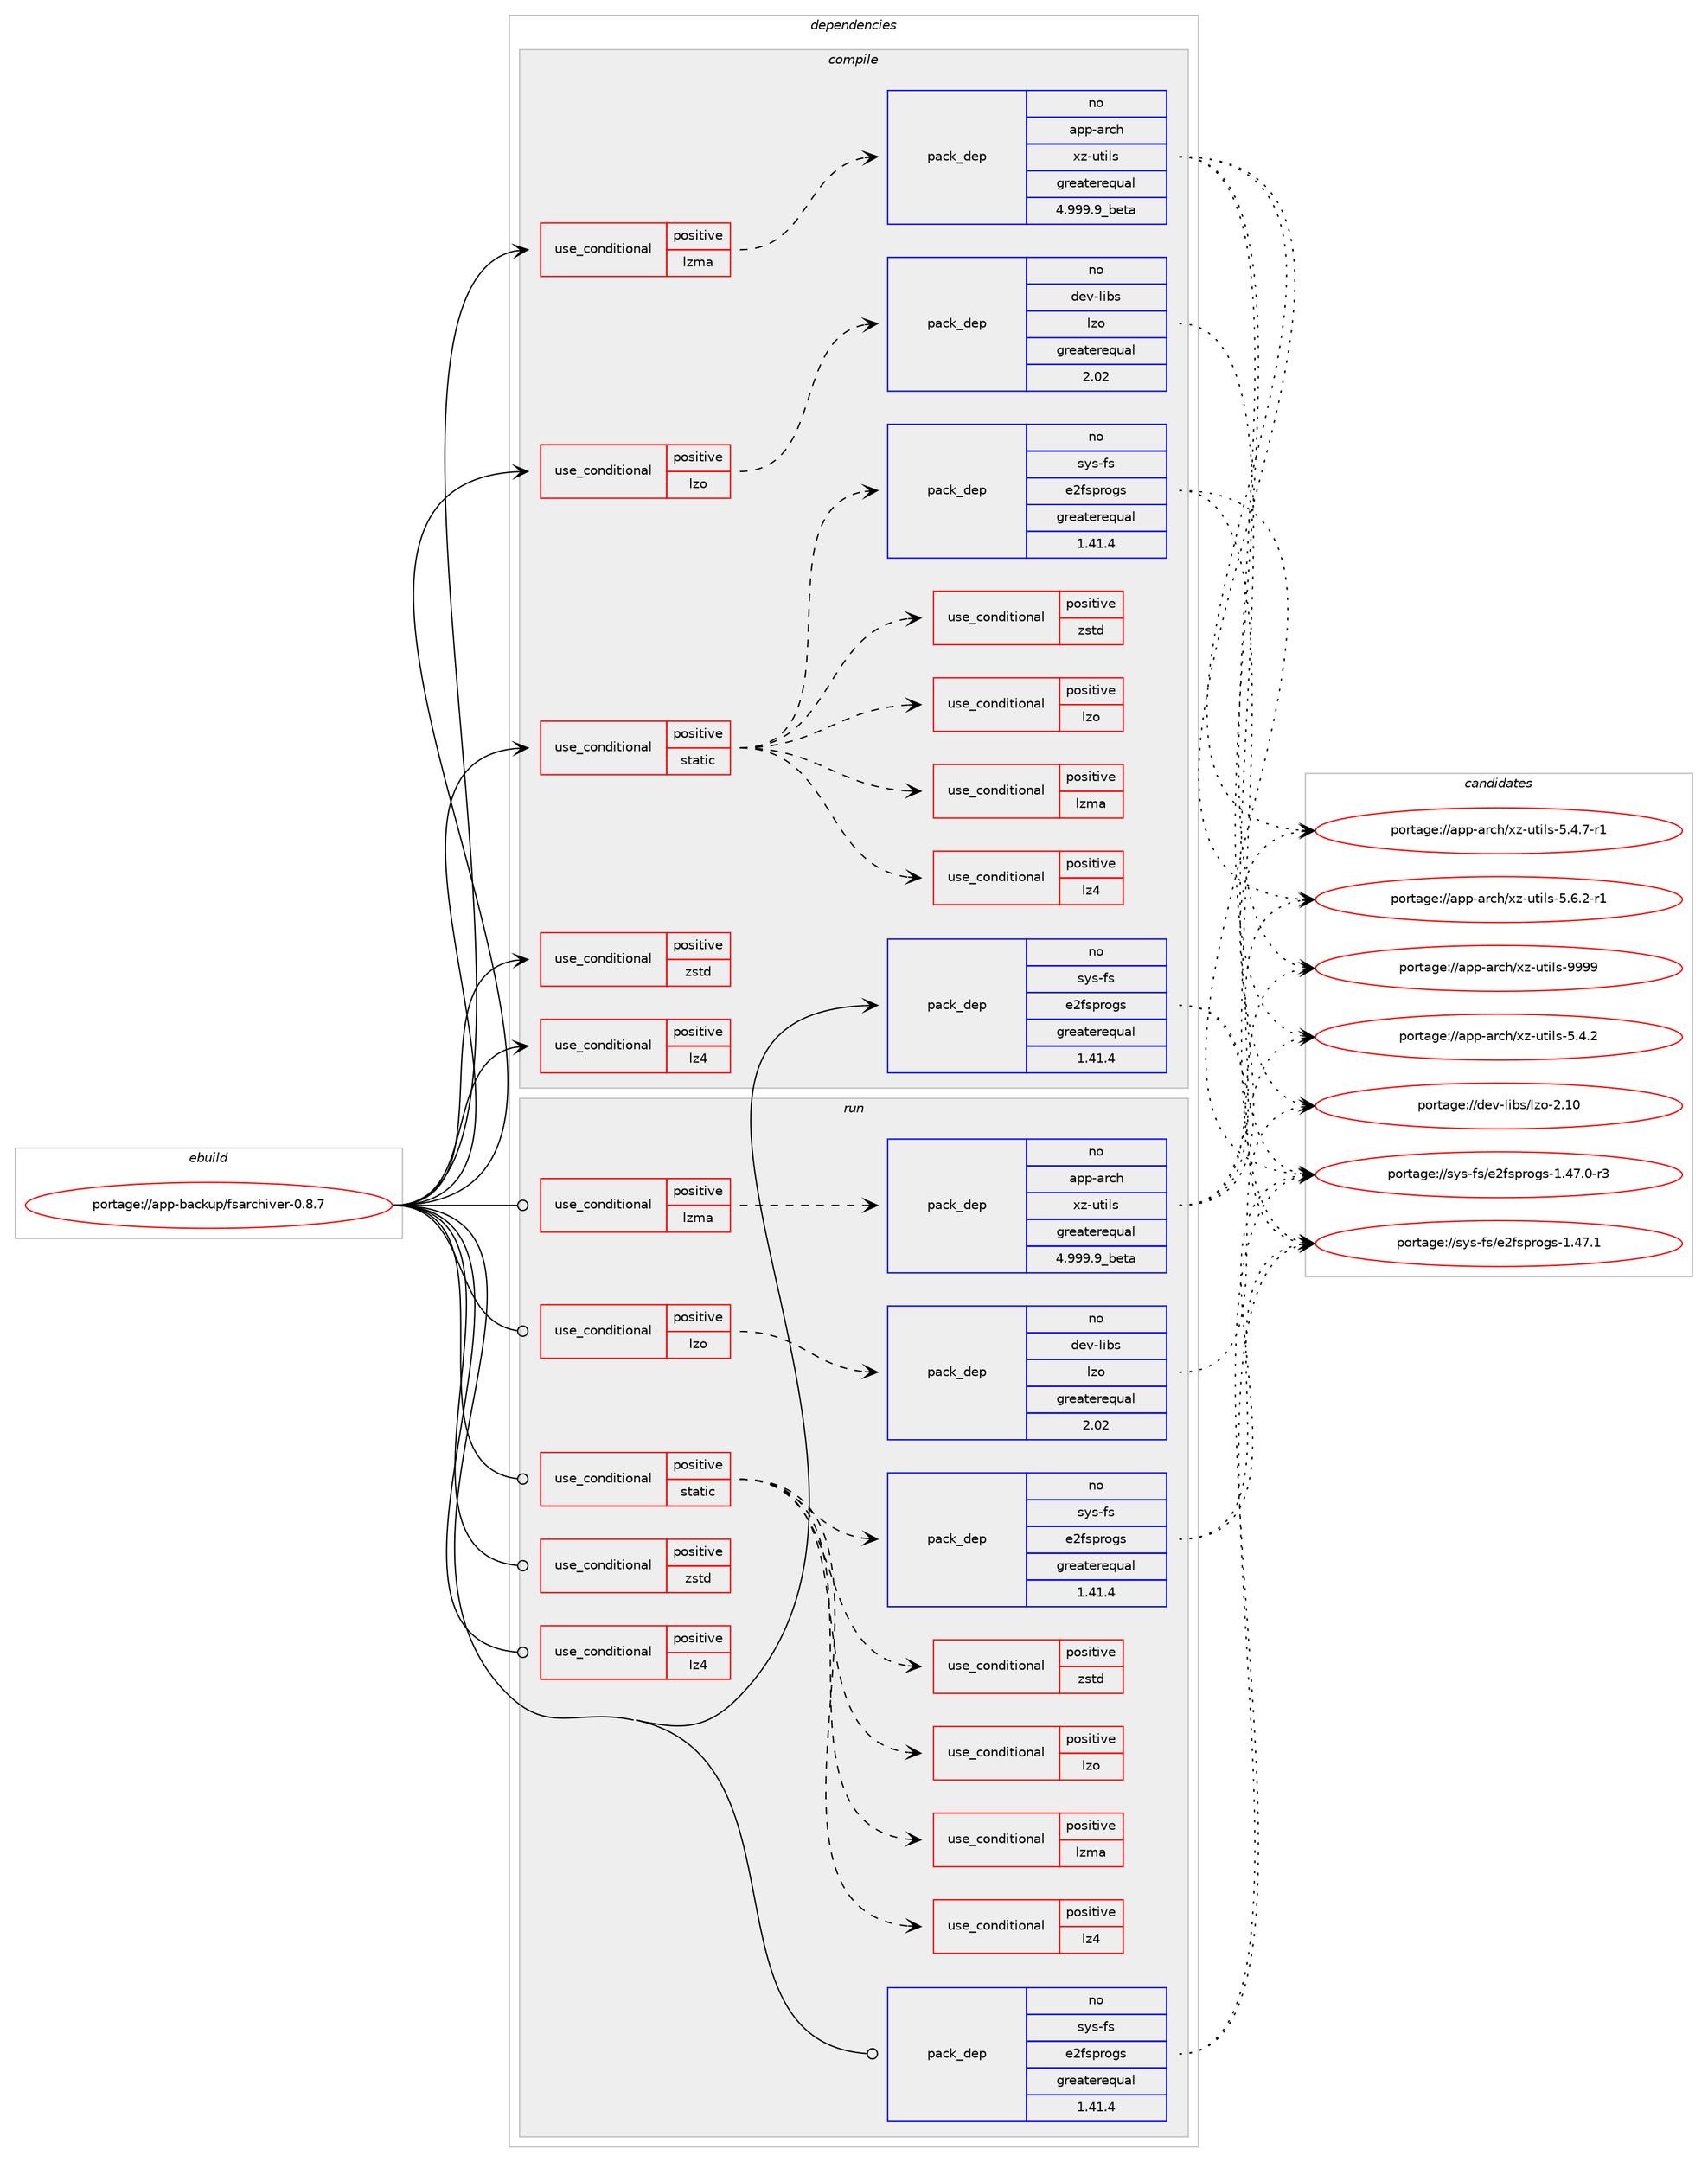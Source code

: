 digraph prolog {

# *************
# Graph options
# *************

newrank=true;
concentrate=true;
compound=true;
graph [rankdir=LR,fontname=Helvetica,fontsize=10,ranksep=1.5];#, ranksep=2.5, nodesep=0.2];
edge  [arrowhead=vee];
node  [fontname=Helvetica,fontsize=10];

# **********
# The ebuild
# **********

subgraph cluster_leftcol {
color=gray;
rank=same;
label=<<i>ebuild</i>>;
id [label="portage://app-backup/fsarchiver-0.8.7", color=red, width=4, href="../app-backup/fsarchiver-0.8.7.svg"];
}

# ****************
# The dependencies
# ****************

subgraph cluster_midcol {
color=gray;
label=<<i>dependencies</i>>;
subgraph cluster_compile {
fillcolor="#eeeeee";
style=filled;
label=<<i>compile</i>>;
subgraph cond2590 {
dependency3887 [label=<<TABLE BORDER="0" CELLBORDER="1" CELLSPACING="0" CELLPADDING="4"><TR><TD ROWSPAN="3" CELLPADDING="10">use_conditional</TD></TR><TR><TD>positive</TD></TR><TR><TD>lz4</TD></TR></TABLE>>, shape=none, color=red];
# *** BEGIN UNKNOWN DEPENDENCY TYPE (TODO) ***
# dependency3887 -> package_dependency(portage://app-backup/fsarchiver-0.8.7,install,no,app-arch,lz4,none,[,,],[],[])
# *** END UNKNOWN DEPENDENCY TYPE (TODO) ***

}
id:e -> dependency3887:w [weight=20,style="solid",arrowhead="vee"];
subgraph cond2591 {
dependency3888 [label=<<TABLE BORDER="0" CELLBORDER="1" CELLSPACING="0" CELLPADDING="4"><TR><TD ROWSPAN="3" CELLPADDING="10">use_conditional</TD></TR><TR><TD>positive</TD></TR><TR><TD>lzma</TD></TR></TABLE>>, shape=none, color=red];
subgraph pack1252 {
dependency3889 [label=<<TABLE BORDER="0" CELLBORDER="1" CELLSPACING="0" CELLPADDING="4" WIDTH="220"><TR><TD ROWSPAN="6" CELLPADDING="30">pack_dep</TD></TR><TR><TD WIDTH="110">no</TD></TR><TR><TD>app-arch</TD></TR><TR><TD>xz-utils</TD></TR><TR><TD>greaterequal</TD></TR><TR><TD>4.999.9_beta</TD></TR></TABLE>>, shape=none, color=blue];
}
dependency3888:e -> dependency3889:w [weight=20,style="dashed",arrowhead="vee"];
}
id:e -> dependency3888:w [weight=20,style="solid",arrowhead="vee"];
subgraph cond2592 {
dependency3890 [label=<<TABLE BORDER="0" CELLBORDER="1" CELLSPACING="0" CELLPADDING="4"><TR><TD ROWSPAN="3" CELLPADDING="10">use_conditional</TD></TR><TR><TD>positive</TD></TR><TR><TD>lzo</TD></TR></TABLE>>, shape=none, color=red];
subgraph pack1253 {
dependency3891 [label=<<TABLE BORDER="0" CELLBORDER="1" CELLSPACING="0" CELLPADDING="4" WIDTH="220"><TR><TD ROWSPAN="6" CELLPADDING="30">pack_dep</TD></TR><TR><TD WIDTH="110">no</TD></TR><TR><TD>dev-libs</TD></TR><TR><TD>lzo</TD></TR><TR><TD>greaterequal</TD></TR><TR><TD>2.02</TD></TR></TABLE>>, shape=none, color=blue];
}
dependency3890:e -> dependency3891:w [weight=20,style="dashed",arrowhead="vee"];
}
id:e -> dependency3890:w [weight=20,style="solid",arrowhead="vee"];
subgraph cond2593 {
dependency3892 [label=<<TABLE BORDER="0" CELLBORDER="1" CELLSPACING="0" CELLPADDING="4"><TR><TD ROWSPAN="3" CELLPADDING="10">use_conditional</TD></TR><TR><TD>positive</TD></TR><TR><TD>static</TD></TR></TABLE>>, shape=none, color=red];
# *** BEGIN UNKNOWN DEPENDENCY TYPE (TODO) ***
# dependency3892 -> package_dependency(portage://app-backup/fsarchiver-0.8.7,install,no,app-arch,bzip2,none,[,,],[],[use(enable(static-libs),none)])
# *** END UNKNOWN DEPENDENCY TYPE (TODO) ***

# *** BEGIN UNKNOWN DEPENDENCY TYPE (TODO) ***
# dependency3892 -> package_dependency(portage://app-backup/fsarchiver-0.8.7,install,no,dev-libs,libgcrypt,none,[,,],[slot(0),equal],[use(enable(static-libs),none)])
# *** END UNKNOWN DEPENDENCY TYPE (TODO) ***

# *** BEGIN UNKNOWN DEPENDENCY TYPE (TODO) ***
# dependency3892 -> package_dependency(portage://app-backup/fsarchiver-0.8.7,install,no,dev-libs,libgpg-error,none,[,,],[],[use(enable(static-libs),none)])
# *** END UNKNOWN DEPENDENCY TYPE (TODO) ***

# *** BEGIN UNKNOWN DEPENDENCY TYPE (TODO) ***
# dependency3892 -> package_dependency(portage://app-backup/fsarchiver-0.8.7,install,no,sys-apps,util-linux,none,[,,],[],[use(enable(static-libs),none)])
# *** END UNKNOWN DEPENDENCY TYPE (TODO) ***

subgraph pack1254 {
dependency3893 [label=<<TABLE BORDER="0" CELLBORDER="1" CELLSPACING="0" CELLPADDING="4" WIDTH="220"><TR><TD ROWSPAN="6" CELLPADDING="30">pack_dep</TD></TR><TR><TD WIDTH="110">no</TD></TR><TR><TD>sys-fs</TD></TR><TR><TD>e2fsprogs</TD></TR><TR><TD>greaterequal</TD></TR><TR><TD>1.41.4</TD></TR></TABLE>>, shape=none, color=blue];
}
dependency3892:e -> dependency3893:w [weight=20,style="dashed",arrowhead="vee"];
# *** BEGIN UNKNOWN DEPENDENCY TYPE (TODO) ***
# dependency3892 -> package_dependency(portage://app-backup/fsarchiver-0.8.7,install,no,sys-libs,zlib,none,[,,],[],[use(enable(static-libs),none)])
# *** END UNKNOWN DEPENDENCY TYPE (TODO) ***

subgraph cond2594 {
dependency3894 [label=<<TABLE BORDER="0" CELLBORDER="1" CELLSPACING="0" CELLPADDING="4"><TR><TD ROWSPAN="3" CELLPADDING="10">use_conditional</TD></TR><TR><TD>positive</TD></TR><TR><TD>lz4</TD></TR></TABLE>>, shape=none, color=red];
# *** BEGIN UNKNOWN DEPENDENCY TYPE (TODO) ***
# dependency3894 -> package_dependency(portage://app-backup/fsarchiver-0.8.7,install,no,app-arch,lz4,none,[,,],[],[use(enable(static-libs),none)])
# *** END UNKNOWN DEPENDENCY TYPE (TODO) ***

}
dependency3892:e -> dependency3894:w [weight=20,style="dashed",arrowhead="vee"];
subgraph cond2595 {
dependency3895 [label=<<TABLE BORDER="0" CELLBORDER="1" CELLSPACING="0" CELLPADDING="4"><TR><TD ROWSPAN="3" CELLPADDING="10">use_conditional</TD></TR><TR><TD>positive</TD></TR><TR><TD>lzma</TD></TR></TABLE>>, shape=none, color=red];
# *** BEGIN UNKNOWN DEPENDENCY TYPE (TODO) ***
# dependency3895 -> package_dependency(portage://app-backup/fsarchiver-0.8.7,install,no,app-arch,xz-utils,none,[,,],[],[use(enable(static-libs),none)])
# *** END UNKNOWN DEPENDENCY TYPE (TODO) ***

}
dependency3892:e -> dependency3895:w [weight=20,style="dashed",arrowhead="vee"];
subgraph cond2596 {
dependency3896 [label=<<TABLE BORDER="0" CELLBORDER="1" CELLSPACING="0" CELLPADDING="4"><TR><TD ROWSPAN="3" CELLPADDING="10">use_conditional</TD></TR><TR><TD>positive</TD></TR><TR><TD>lzo</TD></TR></TABLE>>, shape=none, color=red];
# *** BEGIN UNKNOWN DEPENDENCY TYPE (TODO) ***
# dependency3896 -> package_dependency(portage://app-backup/fsarchiver-0.8.7,install,no,dev-libs,lzo,none,[,,],[],[use(enable(static-libs),none)])
# *** END UNKNOWN DEPENDENCY TYPE (TODO) ***

}
dependency3892:e -> dependency3896:w [weight=20,style="dashed",arrowhead="vee"];
subgraph cond2597 {
dependency3897 [label=<<TABLE BORDER="0" CELLBORDER="1" CELLSPACING="0" CELLPADDING="4"><TR><TD ROWSPAN="3" CELLPADDING="10">use_conditional</TD></TR><TR><TD>positive</TD></TR><TR><TD>zstd</TD></TR></TABLE>>, shape=none, color=red];
# *** BEGIN UNKNOWN DEPENDENCY TYPE (TODO) ***
# dependency3897 -> package_dependency(portage://app-backup/fsarchiver-0.8.7,install,no,app-arch,zstd,none,[,,],[],[use(enable(static-libs),none)])
# *** END UNKNOWN DEPENDENCY TYPE (TODO) ***

}
dependency3892:e -> dependency3897:w [weight=20,style="dashed",arrowhead="vee"];
}
id:e -> dependency3892:w [weight=20,style="solid",arrowhead="vee"];
subgraph cond2598 {
dependency3898 [label=<<TABLE BORDER="0" CELLBORDER="1" CELLSPACING="0" CELLPADDING="4"><TR><TD ROWSPAN="3" CELLPADDING="10">use_conditional</TD></TR><TR><TD>positive</TD></TR><TR><TD>zstd</TD></TR></TABLE>>, shape=none, color=red];
# *** BEGIN UNKNOWN DEPENDENCY TYPE (TODO) ***
# dependency3898 -> package_dependency(portage://app-backup/fsarchiver-0.8.7,install,no,app-arch,zstd,none,[,,],[],[])
# *** END UNKNOWN DEPENDENCY TYPE (TODO) ***

}
id:e -> dependency3898:w [weight=20,style="solid",arrowhead="vee"];
# *** BEGIN UNKNOWN DEPENDENCY TYPE (TODO) ***
# id -> package_dependency(portage://app-backup/fsarchiver-0.8.7,install,no,dev-libs,libgcrypt,none,[,,],[slot(0),equal],[])
# *** END UNKNOWN DEPENDENCY TYPE (TODO) ***

subgraph pack1255 {
dependency3899 [label=<<TABLE BORDER="0" CELLBORDER="1" CELLSPACING="0" CELLPADDING="4" WIDTH="220"><TR><TD ROWSPAN="6" CELLPADDING="30">pack_dep</TD></TR><TR><TD WIDTH="110">no</TD></TR><TR><TD>sys-fs</TD></TR><TR><TD>e2fsprogs</TD></TR><TR><TD>greaterequal</TD></TR><TR><TD>1.41.4</TD></TR></TABLE>>, shape=none, color=blue];
}
id:e -> dependency3899:w [weight=20,style="solid",arrowhead="vee"];
}
subgraph cluster_compileandrun {
fillcolor="#eeeeee";
style=filled;
label=<<i>compile and run</i>>;
}
subgraph cluster_run {
fillcolor="#eeeeee";
style=filled;
label=<<i>run</i>>;
subgraph cond2599 {
dependency3900 [label=<<TABLE BORDER="0" CELLBORDER="1" CELLSPACING="0" CELLPADDING="4"><TR><TD ROWSPAN="3" CELLPADDING="10">use_conditional</TD></TR><TR><TD>positive</TD></TR><TR><TD>lz4</TD></TR></TABLE>>, shape=none, color=red];
# *** BEGIN UNKNOWN DEPENDENCY TYPE (TODO) ***
# dependency3900 -> package_dependency(portage://app-backup/fsarchiver-0.8.7,run,no,app-arch,lz4,none,[,,],[],[])
# *** END UNKNOWN DEPENDENCY TYPE (TODO) ***

}
id:e -> dependency3900:w [weight=20,style="solid",arrowhead="odot"];
subgraph cond2600 {
dependency3901 [label=<<TABLE BORDER="0" CELLBORDER="1" CELLSPACING="0" CELLPADDING="4"><TR><TD ROWSPAN="3" CELLPADDING="10">use_conditional</TD></TR><TR><TD>positive</TD></TR><TR><TD>lzma</TD></TR></TABLE>>, shape=none, color=red];
subgraph pack1256 {
dependency3902 [label=<<TABLE BORDER="0" CELLBORDER="1" CELLSPACING="0" CELLPADDING="4" WIDTH="220"><TR><TD ROWSPAN="6" CELLPADDING="30">pack_dep</TD></TR><TR><TD WIDTH="110">no</TD></TR><TR><TD>app-arch</TD></TR><TR><TD>xz-utils</TD></TR><TR><TD>greaterequal</TD></TR><TR><TD>4.999.9_beta</TD></TR></TABLE>>, shape=none, color=blue];
}
dependency3901:e -> dependency3902:w [weight=20,style="dashed",arrowhead="vee"];
}
id:e -> dependency3901:w [weight=20,style="solid",arrowhead="odot"];
subgraph cond2601 {
dependency3903 [label=<<TABLE BORDER="0" CELLBORDER="1" CELLSPACING="0" CELLPADDING="4"><TR><TD ROWSPAN="3" CELLPADDING="10">use_conditional</TD></TR><TR><TD>positive</TD></TR><TR><TD>lzo</TD></TR></TABLE>>, shape=none, color=red];
subgraph pack1257 {
dependency3904 [label=<<TABLE BORDER="0" CELLBORDER="1" CELLSPACING="0" CELLPADDING="4" WIDTH="220"><TR><TD ROWSPAN="6" CELLPADDING="30">pack_dep</TD></TR><TR><TD WIDTH="110">no</TD></TR><TR><TD>dev-libs</TD></TR><TR><TD>lzo</TD></TR><TR><TD>greaterequal</TD></TR><TR><TD>2.02</TD></TR></TABLE>>, shape=none, color=blue];
}
dependency3903:e -> dependency3904:w [weight=20,style="dashed",arrowhead="vee"];
}
id:e -> dependency3903:w [weight=20,style="solid",arrowhead="odot"];
subgraph cond2602 {
dependency3905 [label=<<TABLE BORDER="0" CELLBORDER="1" CELLSPACING="0" CELLPADDING="4"><TR><TD ROWSPAN="3" CELLPADDING="10">use_conditional</TD></TR><TR><TD>positive</TD></TR><TR><TD>static</TD></TR></TABLE>>, shape=none, color=red];
# *** BEGIN UNKNOWN DEPENDENCY TYPE (TODO) ***
# dependency3905 -> package_dependency(portage://app-backup/fsarchiver-0.8.7,run,no,app-arch,bzip2,none,[,,],[],[use(enable(static-libs),none)])
# *** END UNKNOWN DEPENDENCY TYPE (TODO) ***

# *** BEGIN UNKNOWN DEPENDENCY TYPE (TODO) ***
# dependency3905 -> package_dependency(portage://app-backup/fsarchiver-0.8.7,run,no,dev-libs,libgcrypt,none,[,,],[slot(0),equal],[use(enable(static-libs),none)])
# *** END UNKNOWN DEPENDENCY TYPE (TODO) ***

# *** BEGIN UNKNOWN DEPENDENCY TYPE (TODO) ***
# dependency3905 -> package_dependency(portage://app-backup/fsarchiver-0.8.7,run,no,dev-libs,libgpg-error,none,[,,],[],[use(enable(static-libs),none)])
# *** END UNKNOWN DEPENDENCY TYPE (TODO) ***

# *** BEGIN UNKNOWN DEPENDENCY TYPE (TODO) ***
# dependency3905 -> package_dependency(portage://app-backup/fsarchiver-0.8.7,run,no,sys-apps,util-linux,none,[,,],[],[use(enable(static-libs),none)])
# *** END UNKNOWN DEPENDENCY TYPE (TODO) ***

subgraph pack1258 {
dependency3906 [label=<<TABLE BORDER="0" CELLBORDER="1" CELLSPACING="0" CELLPADDING="4" WIDTH="220"><TR><TD ROWSPAN="6" CELLPADDING="30">pack_dep</TD></TR><TR><TD WIDTH="110">no</TD></TR><TR><TD>sys-fs</TD></TR><TR><TD>e2fsprogs</TD></TR><TR><TD>greaterequal</TD></TR><TR><TD>1.41.4</TD></TR></TABLE>>, shape=none, color=blue];
}
dependency3905:e -> dependency3906:w [weight=20,style="dashed",arrowhead="vee"];
# *** BEGIN UNKNOWN DEPENDENCY TYPE (TODO) ***
# dependency3905 -> package_dependency(portage://app-backup/fsarchiver-0.8.7,run,no,sys-libs,zlib,none,[,,],[],[use(enable(static-libs),none)])
# *** END UNKNOWN DEPENDENCY TYPE (TODO) ***

subgraph cond2603 {
dependency3907 [label=<<TABLE BORDER="0" CELLBORDER="1" CELLSPACING="0" CELLPADDING="4"><TR><TD ROWSPAN="3" CELLPADDING="10">use_conditional</TD></TR><TR><TD>positive</TD></TR><TR><TD>lz4</TD></TR></TABLE>>, shape=none, color=red];
# *** BEGIN UNKNOWN DEPENDENCY TYPE (TODO) ***
# dependency3907 -> package_dependency(portage://app-backup/fsarchiver-0.8.7,run,no,app-arch,lz4,none,[,,],[],[use(enable(static-libs),none)])
# *** END UNKNOWN DEPENDENCY TYPE (TODO) ***

}
dependency3905:e -> dependency3907:w [weight=20,style="dashed",arrowhead="vee"];
subgraph cond2604 {
dependency3908 [label=<<TABLE BORDER="0" CELLBORDER="1" CELLSPACING="0" CELLPADDING="4"><TR><TD ROWSPAN="3" CELLPADDING="10">use_conditional</TD></TR><TR><TD>positive</TD></TR><TR><TD>lzma</TD></TR></TABLE>>, shape=none, color=red];
# *** BEGIN UNKNOWN DEPENDENCY TYPE (TODO) ***
# dependency3908 -> package_dependency(portage://app-backup/fsarchiver-0.8.7,run,no,app-arch,xz-utils,none,[,,],[],[use(enable(static-libs),none)])
# *** END UNKNOWN DEPENDENCY TYPE (TODO) ***

}
dependency3905:e -> dependency3908:w [weight=20,style="dashed",arrowhead="vee"];
subgraph cond2605 {
dependency3909 [label=<<TABLE BORDER="0" CELLBORDER="1" CELLSPACING="0" CELLPADDING="4"><TR><TD ROWSPAN="3" CELLPADDING="10">use_conditional</TD></TR><TR><TD>positive</TD></TR><TR><TD>lzo</TD></TR></TABLE>>, shape=none, color=red];
# *** BEGIN UNKNOWN DEPENDENCY TYPE (TODO) ***
# dependency3909 -> package_dependency(portage://app-backup/fsarchiver-0.8.7,run,no,dev-libs,lzo,none,[,,],[],[use(enable(static-libs),none)])
# *** END UNKNOWN DEPENDENCY TYPE (TODO) ***

}
dependency3905:e -> dependency3909:w [weight=20,style="dashed",arrowhead="vee"];
subgraph cond2606 {
dependency3910 [label=<<TABLE BORDER="0" CELLBORDER="1" CELLSPACING="0" CELLPADDING="4"><TR><TD ROWSPAN="3" CELLPADDING="10">use_conditional</TD></TR><TR><TD>positive</TD></TR><TR><TD>zstd</TD></TR></TABLE>>, shape=none, color=red];
# *** BEGIN UNKNOWN DEPENDENCY TYPE (TODO) ***
# dependency3910 -> package_dependency(portage://app-backup/fsarchiver-0.8.7,run,no,app-arch,zstd,none,[,,],[],[use(enable(static-libs),none)])
# *** END UNKNOWN DEPENDENCY TYPE (TODO) ***

}
dependency3905:e -> dependency3910:w [weight=20,style="dashed",arrowhead="vee"];
}
id:e -> dependency3905:w [weight=20,style="solid",arrowhead="odot"];
subgraph cond2607 {
dependency3911 [label=<<TABLE BORDER="0" CELLBORDER="1" CELLSPACING="0" CELLPADDING="4"><TR><TD ROWSPAN="3" CELLPADDING="10">use_conditional</TD></TR><TR><TD>positive</TD></TR><TR><TD>zstd</TD></TR></TABLE>>, shape=none, color=red];
# *** BEGIN UNKNOWN DEPENDENCY TYPE (TODO) ***
# dependency3911 -> package_dependency(portage://app-backup/fsarchiver-0.8.7,run,no,app-arch,zstd,none,[,,],[],[])
# *** END UNKNOWN DEPENDENCY TYPE (TODO) ***

}
id:e -> dependency3911:w [weight=20,style="solid",arrowhead="odot"];
# *** BEGIN UNKNOWN DEPENDENCY TYPE (TODO) ***
# id -> package_dependency(portage://app-backup/fsarchiver-0.8.7,run,no,dev-libs,libgcrypt,none,[,,],[slot(0),equal],[])
# *** END UNKNOWN DEPENDENCY TYPE (TODO) ***

subgraph pack1259 {
dependency3912 [label=<<TABLE BORDER="0" CELLBORDER="1" CELLSPACING="0" CELLPADDING="4" WIDTH="220"><TR><TD ROWSPAN="6" CELLPADDING="30">pack_dep</TD></TR><TR><TD WIDTH="110">no</TD></TR><TR><TD>sys-fs</TD></TR><TR><TD>e2fsprogs</TD></TR><TR><TD>greaterequal</TD></TR><TR><TD>1.41.4</TD></TR></TABLE>>, shape=none, color=blue];
}
id:e -> dependency3912:w [weight=20,style="solid",arrowhead="odot"];
}
}

# **************
# The candidates
# **************

subgraph cluster_choices {
rank=same;
color=gray;
label=<<i>candidates</i>>;

subgraph choice1252 {
color=black;
nodesep=1;
choice971121124597114991044712012245117116105108115455346524650 [label="portage://app-arch/xz-utils-5.4.2", color=red, width=4,href="../app-arch/xz-utils-5.4.2.svg"];
choice9711211245971149910447120122451171161051081154553465246554511449 [label="portage://app-arch/xz-utils-5.4.7-r1", color=red, width=4,href="../app-arch/xz-utils-5.4.7-r1.svg"];
choice9711211245971149910447120122451171161051081154553465446504511449 [label="portage://app-arch/xz-utils-5.6.2-r1", color=red, width=4,href="../app-arch/xz-utils-5.6.2-r1.svg"];
choice9711211245971149910447120122451171161051081154557575757 [label="portage://app-arch/xz-utils-9999", color=red, width=4,href="../app-arch/xz-utils-9999.svg"];
dependency3889:e -> choice971121124597114991044712012245117116105108115455346524650:w [style=dotted,weight="100"];
dependency3889:e -> choice9711211245971149910447120122451171161051081154553465246554511449:w [style=dotted,weight="100"];
dependency3889:e -> choice9711211245971149910447120122451171161051081154553465446504511449:w [style=dotted,weight="100"];
dependency3889:e -> choice9711211245971149910447120122451171161051081154557575757:w [style=dotted,weight="100"];
}
subgraph choice1253 {
color=black;
nodesep=1;
choice1001011184510810598115471081221114550464948 [label="portage://dev-libs/lzo-2.10", color=red, width=4,href="../dev-libs/lzo-2.10.svg"];
dependency3891:e -> choice1001011184510810598115471081221114550464948:w [style=dotted,weight="100"];
}
subgraph choice1254 {
color=black;
nodesep=1;
choice115121115451021154710150102115112114111103115454946525546484511451 [label="portage://sys-fs/e2fsprogs-1.47.0-r3", color=red, width=4,href="../sys-fs/e2fsprogs-1.47.0-r3.svg"];
choice11512111545102115471015010211511211411110311545494652554649 [label="portage://sys-fs/e2fsprogs-1.47.1", color=red, width=4,href="../sys-fs/e2fsprogs-1.47.1.svg"];
dependency3893:e -> choice115121115451021154710150102115112114111103115454946525546484511451:w [style=dotted,weight="100"];
dependency3893:e -> choice11512111545102115471015010211511211411110311545494652554649:w [style=dotted,weight="100"];
}
subgraph choice1255 {
color=black;
nodesep=1;
choice115121115451021154710150102115112114111103115454946525546484511451 [label="portage://sys-fs/e2fsprogs-1.47.0-r3", color=red, width=4,href="../sys-fs/e2fsprogs-1.47.0-r3.svg"];
choice11512111545102115471015010211511211411110311545494652554649 [label="portage://sys-fs/e2fsprogs-1.47.1", color=red, width=4,href="../sys-fs/e2fsprogs-1.47.1.svg"];
dependency3899:e -> choice115121115451021154710150102115112114111103115454946525546484511451:w [style=dotted,weight="100"];
dependency3899:e -> choice11512111545102115471015010211511211411110311545494652554649:w [style=dotted,weight="100"];
}
subgraph choice1256 {
color=black;
nodesep=1;
choice971121124597114991044712012245117116105108115455346524650 [label="portage://app-arch/xz-utils-5.4.2", color=red, width=4,href="../app-arch/xz-utils-5.4.2.svg"];
choice9711211245971149910447120122451171161051081154553465246554511449 [label="portage://app-arch/xz-utils-5.4.7-r1", color=red, width=4,href="../app-arch/xz-utils-5.4.7-r1.svg"];
choice9711211245971149910447120122451171161051081154553465446504511449 [label="portage://app-arch/xz-utils-5.6.2-r1", color=red, width=4,href="../app-arch/xz-utils-5.6.2-r1.svg"];
choice9711211245971149910447120122451171161051081154557575757 [label="portage://app-arch/xz-utils-9999", color=red, width=4,href="../app-arch/xz-utils-9999.svg"];
dependency3902:e -> choice971121124597114991044712012245117116105108115455346524650:w [style=dotted,weight="100"];
dependency3902:e -> choice9711211245971149910447120122451171161051081154553465246554511449:w [style=dotted,weight="100"];
dependency3902:e -> choice9711211245971149910447120122451171161051081154553465446504511449:w [style=dotted,weight="100"];
dependency3902:e -> choice9711211245971149910447120122451171161051081154557575757:w [style=dotted,weight="100"];
}
subgraph choice1257 {
color=black;
nodesep=1;
choice1001011184510810598115471081221114550464948 [label="portage://dev-libs/lzo-2.10", color=red, width=4,href="../dev-libs/lzo-2.10.svg"];
dependency3904:e -> choice1001011184510810598115471081221114550464948:w [style=dotted,weight="100"];
}
subgraph choice1258 {
color=black;
nodesep=1;
choice115121115451021154710150102115112114111103115454946525546484511451 [label="portage://sys-fs/e2fsprogs-1.47.0-r3", color=red, width=4,href="../sys-fs/e2fsprogs-1.47.0-r3.svg"];
choice11512111545102115471015010211511211411110311545494652554649 [label="portage://sys-fs/e2fsprogs-1.47.1", color=red, width=4,href="../sys-fs/e2fsprogs-1.47.1.svg"];
dependency3906:e -> choice115121115451021154710150102115112114111103115454946525546484511451:w [style=dotted,weight="100"];
dependency3906:e -> choice11512111545102115471015010211511211411110311545494652554649:w [style=dotted,weight="100"];
}
subgraph choice1259 {
color=black;
nodesep=1;
choice115121115451021154710150102115112114111103115454946525546484511451 [label="portage://sys-fs/e2fsprogs-1.47.0-r3", color=red, width=4,href="../sys-fs/e2fsprogs-1.47.0-r3.svg"];
choice11512111545102115471015010211511211411110311545494652554649 [label="portage://sys-fs/e2fsprogs-1.47.1", color=red, width=4,href="../sys-fs/e2fsprogs-1.47.1.svg"];
dependency3912:e -> choice115121115451021154710150102115112114111103115454946525546484511451:w [style=dotted,weight="100"];
dependency3912:e -> choice11512111545102115471015010211511211411110311545494652554649:w [style=dotted,weight="100"];
}
}

}
